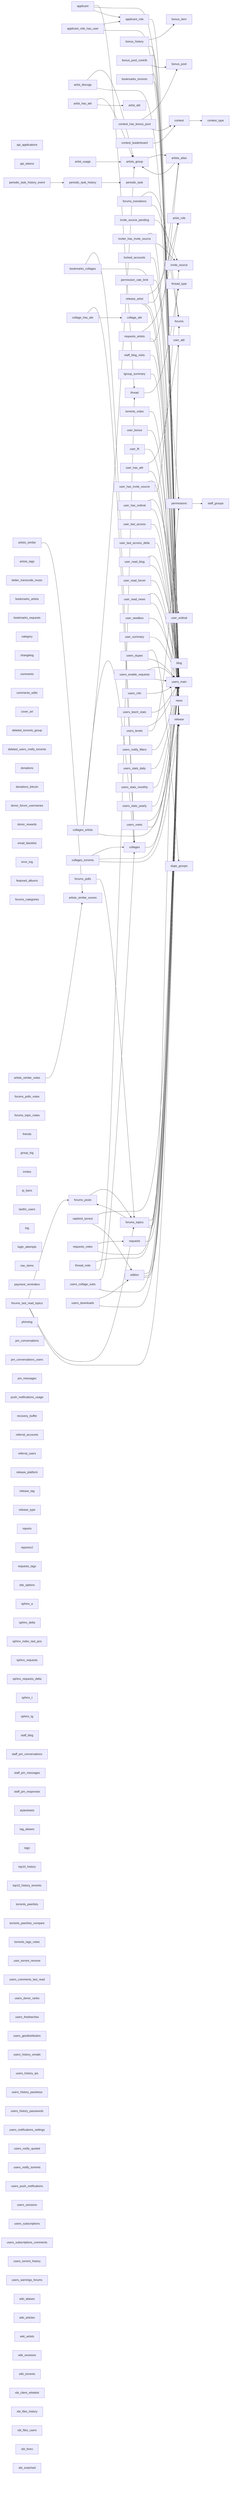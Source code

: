 %% Auto-generated from GraphML
graph LR
entity0["api_applications"]
entity1["api_tokens"]
entity2["applicant"]
entity3["applicant_role"]
entity4["applicant_role_has_user"]
entity5["artist_attr"]
entity6["artist_discogs"]
entity7["artist_has_attr"]
entity8["artist_role"]
entity9["artist_usage"]
entity10["artists_alias"]
entity11["artists_group"]
entity12["artists_similar"]
entity13["artists_similar_scores"]
entity14["artists_similar_votes"]
entity15["artists_tags"]
entity16["better_transcode_music"]
entity17["blog"]
entity18["bonus_history"]
entity19["bonus_item"]
entity20["bonus_pool"]
entity21["bonus_pool_contrib"]
entity22["bookmarks_artists"]
entity23["bookmarks_collages"]
entity24["bookmarks_requests"]
entity25["bookmarks_torrents"]
entity26["category"]
entity27["changelog"]
entity28["collage_attr"]
entity29["collage_has_attr"]
entity30["collages"]
entity31["collages_artists"]
entity32["collages_torrents"]
entity33["comments"]
entity34["comments_edits"]
entity35["contest"]
entity36["contest_has_bonus_pool"]
entity37["contest_leaderboard"]
entity38["contest_type"]
entity39["cover_art"]
entity40["deleted_torrents_group"]
entity41["deleted_users_notify_torrents"]
entity42["donations"]
entity43["donations_bitcoin"]
entity44["donor_forum_usernames"]
entity45["donor_rewards"]
entity46["dupe_groups"]
entity47["edition"]
entity48["email_blacklist"]
entity49["error_log"]
entity50["featured_albums"]
entity51["forums"]
entity52["forums_categories"]
entity53["forums_last_read_topics"]
entity54["forums_polls"]
entity55["forums_polls_votes"]
entity56["forums_posts"]
entity57["forums_topic_notes"]
entity58["forums_topics"]
entity59["forums_transitions"]
entity60["friends"]
entity61["group_log"]
entity62["invite_source"]
entity63["invite_source_pending"]
entity64["inviter_has_invite_source"]
entity65["invites"]
entity66["ip_bans"]
entity67["lastfm_users"]
entity68["locked_accounts"]
entity69["log"]
entity70["login_attempts"]
entity71["nav_items"]
entity72["news"]
entity73["payment_reminders"]
entity74["periodic_task"]
entity75["periodic_task_history"]
entity76["periodic_task_history_event"]
entity77["permission_rate_limit"]
entity78["permissions"]
entity79["phinxlog"]
entity80["pm_conversations"]
entity81["pm_conversations_users"]
entity82["pm_messages"]
entity83["push_notifications_usage"]
entity84["ratelimit_torrent"]
entity85["recovery_buffer"]
entity86["referral_accounts"]
entity87["referral_users"]
entity88["release"]
entity89["release_artist"]
entity90["release_platform"]
entity91["release_tag"]
entity92["release_type"]
entity93["reports"]
entity94["reportsv2"]
entity95["requests"]
entity96["requests_artists"]
entity97["requests_tags"]
entity98["requests_votes"]
entity99["site_options"]
entity100["sphinx_a"]
entity101["sphinx_delta"]
entity102["sphinx_index_last_pos"]
entity103["sphinx_requests"]
entity104["sphinx_requests_delta"]
entity105["sphinx_t"]
entity106["sphinx_tg"]
entity107["staff_blog"]
entity108["staff_blog_visits"]
entity109["staff_groups"]
entity110["staff_pm_conversations"]
entity111["staff_pm_messages"]
entity112["staff_pm_responses"]
entity113["stylesheets"]
entity114["tag_aliases"]
entity115["tags"]
entity116["tgroup_summary"]
entity117["thread"]
entity118["thread_note"]
entity119["thread_type"]
entity120["top10_history"]
entity121["top10_history_torrents"]
entity122["torrents_peerlists"]
entity123["torrents_peerlists_compare"]
entity124["torrents_tags_votes"]
entity125["torrents_votes"]
entity126["user_attr"]
entity127["user_bonus"]
entity128["user_flt"]
entity129["user_has_attr"]
entity130["user_has_invite_source"]
entity131["user_has_ordinal"]
entity132["user_last_access"]
entity133["user_last_access_delta"]
entity134["user_ordinal"]
entity135["user_read_blog"]
entity136["user_read_forum"]
entity137["user_read_news"]
entity138["user_seedbox"]
entity139["user_summary"]
entity140["user_torrent_remove"]
entity141["users_collage_subs"]
entity142["users_comments_last_read"]
entity143["users_donor_ranks"]
entity144["users_downloads"]
entity145["users_dupes"]
entity146["users_enable_requests"]
entity147["users_freeleeches"]
entity148["users_geodistribution"]
entity149["users_history_emails"]
entity150["users_history_ips"]
entity151["users_history_passkeys"]
entity152["users_history_passwords"]
entity153["users_info"]
entity154["users_leech_stats"]
entity155["users_levels"]
entity156["users_main"]
entity157["users_notifications_settings"]
entity158["users_notify_filters"]
entity159["users_notify_quoted"]
entity160["users_notify_torrents"]
entity161["users_push_notifications"]
entity162["users_sessions"]
entity163["users_stats_daily"]
entity164["users_stats_monthly"]
entity165["users_stats_yearly"]
entity166["users_subscriptions"]
entity167["users_subscriptions_comments"]
entity168["users_torrent_history"]
entity169["users_votes"]
entity170["users_warnings_forums"]
entity171["wiki_aliases"]
entity172["wiki_articles"]
entity173["wiki_artists"]
entity174["wiki_revisions"]
entity175["wiki_torrents"]
entity176["xbt_client_whitelist"]
entity177["xbt_files_history"]
entity178["xbt_files_users"]
entity179["xbt_forex"]
entity180["xbt_snatched"]
entity2 --> entity117
entity2 --> entity156
entity2 --> entity3
entity3 --> entity156
entity4 --> entity3
entity4 --> entity156
entity6 --> entity11
entity6 --> entity156
entity7 --> entity11
entity7 --> entity5
entity9 --> entity11
entity10 --> entity11
entity11 --> entity10
entity12 --> entity13
entity14 --> entity13
entity18 --> entity19
entity18 --> entity156
entity21 --> entity156
entity21 --> entity20
entity23 --> entity30
entity23 --> entity156
entity25 --> entity156
entity25 --> entity88
entity29 --> entity30
entity29 --> entity28
entity30 --> entity156
entity31 --> entity30
entity31 --> entity11
entity31 --> entity156
entity32 --> entity30
entity32 --> entity156
entity32 --> entity88
entity35 --> entity38
entity36 --> entity20
entity36 --> entity35
entity37 --> entity35
entity47 --> entity156
entity47 --> entity88
entity47 --> entity88
entity53 --> entity56
entity53 --> entity58
entity53 --> entity156
entity54 --> entity58
entity56 --> entity58
entity58 --> entity156
entity58 --> entity156
entity58 --> entity51
entity58 --> entity56
entity59 --> entity51
entity59 --> entity51
entity63 --> entity62
entity64 --> entity156
entity64 --> entity62
entity68 --> entity156
entity75 --> entity74
entity76 --> entity75
entity77 --> entity78
entity78 --> entity109
entity84 --> entity156
entity84 --> entity47
entity89 --> entity8
entity89 --> entity10
entity89 --> entity156
entity89 --> entity88
entity95 --> entity88
entity96 --> entity8
entity96 --> entity156
entity96 --> entity10
entity98 --> entity95
entity98 --> entity156
entity108 --> entity156
entity116 --> entity88
entity117 --> entity119
entity118 --> entity156
entity118 --> entity117
entity125 --> entity88
entity127 --> entity156
entity128 --> entity156
entity129 --> entity126
entity129 --> entity156
entity130 --> entity156
entity130 --> entity62
entity131 --> entity134
entity131 --> entity156
entity132 --> entity156
entity133 --> entity156
entity135 --> entity156
entity135 --> entity17
entity136 --> entity156
entity137 --> entity156
entity137 --> entity72
entity138 --> entity156
entity139 --> entity156
entity141 --> entity30
entity141 --> entity156
entity144 --> entity47
entity144 --> entity156
entity145 --> entity46
entity145 --> entity156
entity146 --> entity156
entity146 --> entity156
entity153 --> entity156
entity154 --> entity156
entity155 --> entity156
entity155 --> entity78
entity158 --> entity156
entity163 --> entity156
entity164 --> entity156
entity165 --> entity156
entity169 --> entity88
entity169 --> entity156